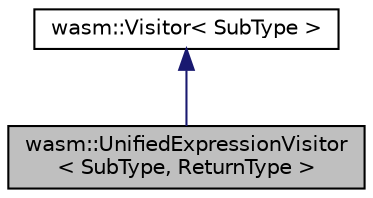 digraph "wasm::UnifiedExpressionVisitor&lt; SubType, ReturnType &gt;"
{
  edge [fontname="Helvetica",fontsize="10",labelfontname="Helvetica",labelfontsize="10"];
  node [fontname="Helvetica",fontsize="10",shape=record];
  Node2 [label="wasm::UnifiedExpressionVisitor\l\< SubType, ReturnType \>",height=0.2,width=0.4,color="black", fillcolor="grey75", style="filled", fontcolor="black"];
  Node3 -> Node2 [dir="back",color="midnightblue",fontsize="10",style="solid",fontname="Helvetica"];
  Node3 [label="wasm::Visitor\< SubType \>",height=0.2,width=0.4,color="black", fillcolor="white", style="filled",URL="$structwasm_1_1_visitor.html"];
}

